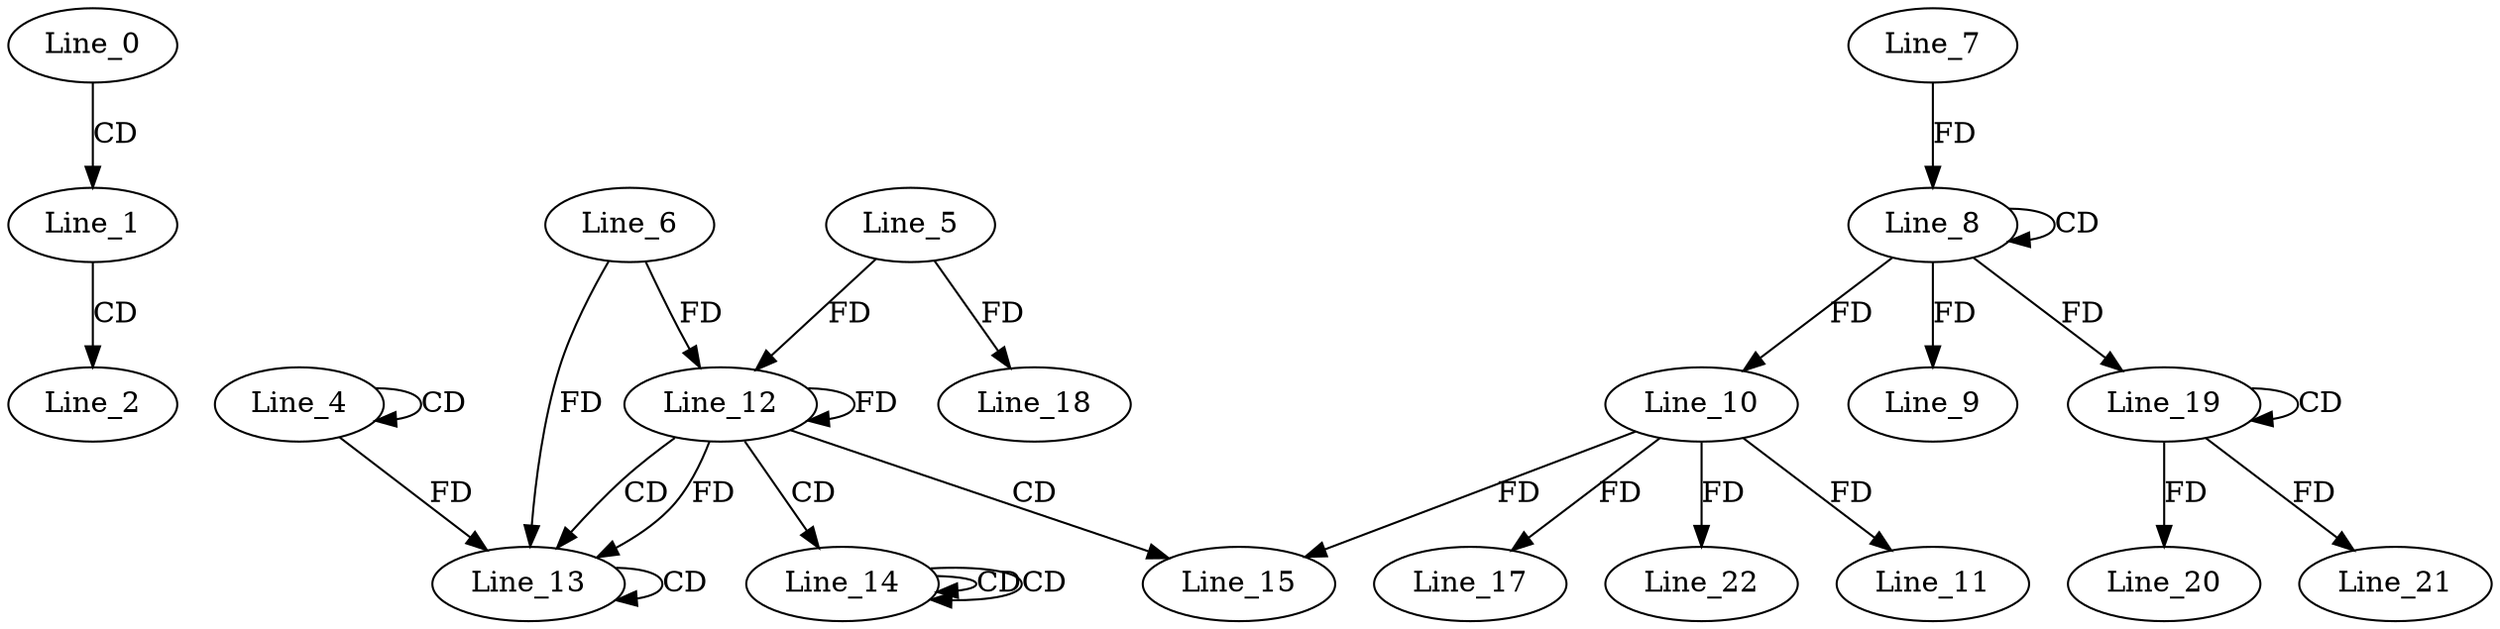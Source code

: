 digraph G {
  Line_0;
  Line_1;
  Line_2;
  Line_4;
  Line_4;
  Line_8;
  Line_8;
  Line_7;
  Line_9;
  Line_10;
  Line_10;
  Line_11;
  Line_12;
  Line_6;
  Line_12;
  Line_5;
  Line_12;
  Line_13;
  Line_13;
  Line_14;
  Line_14;
  Line_14;
  Line_15;
  Line_17;
  Line_18;
  Line_19;
  Line_19;
  Line_20;
  Line_21;
  Line_22;
  Line_0 -> Line_1 [ label="CD" ];
  Line_1 -> Line_2 [ label="CD" ];
  Line_4 -> Line_4 [ label="CD" ];
  Line_8 -> Line_8 [ label="CD" ];
  Line_7 -> Line_8 [ label="FD" ];
  Line_8 -> Line_9 [ label="FD" ];
  Line_8 -> Line_10 [ label="FD" ];
  Line_10 -> Line_11 [ label="FD" ];
  Line_12 -> Line_12 [ label="FD" ];
  Line_6 -> Line_12 [ label="FD" ];
  Line_5 -> Line_12 [ label="FD" ];
  Line_12 -> Line_13 [ label="CD" ];
  Line_13 -> Line_13 [ label="CD" ];
  Line_4 -> Line_13 [ label="FD" ];
  Line_12 -> Line_13 [ label="FD" ];
  Line_6 -> Line_13 [ label="FD" ];
  Line_12 -> Line_14 [ label="CD" ];
  Line_14 -> Line_14 [ label="CD" ];
  Line_14 -> Line_14 [ label="CD" ];
  Line_12 -> Line_15 [ label="CD" ];
  Line_10 -> Line_15 [ label="FD" ];
  Line_10 -> Line_17 [ label="FD" ];
  Line_5 -> Line_18 [ label="FD" ];
  Line_19 -> Line_19 [ label="CD" ];
  Line_8 -> Line_19 [ label="FD" ];
  Line_19 -> Line_20 [ label="FD" ];
  Line_19 -> Line_21 [ label="FD" ];
  Line_10 -> Line_22 [ label="FD" ];
}
